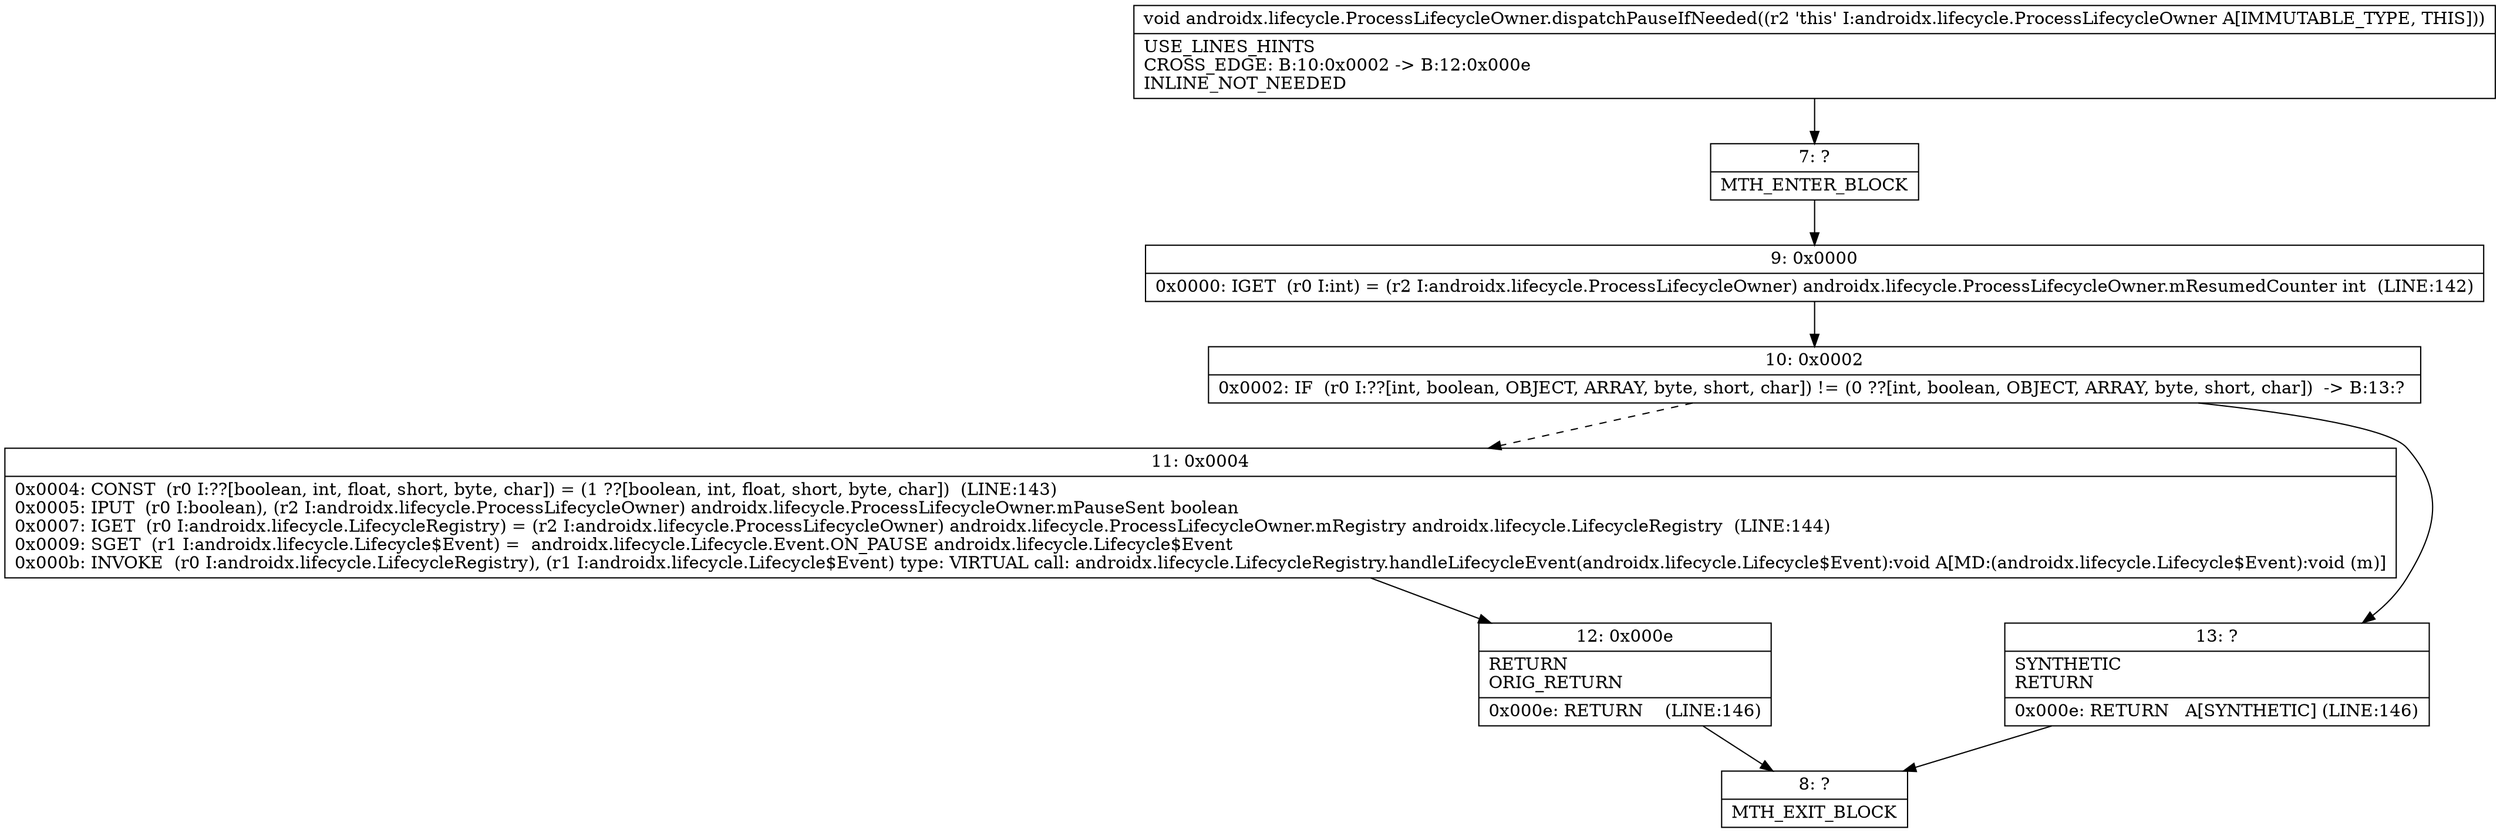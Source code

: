 digraph "CFG forandroidx.lifecycle.ProcessLifecycleOwner.dispatchPauseIfNeeded()V" {
Node_7 [shape=record,label="{7\:\ ?|MTH_ENTER_BLOCK\l}"];
Node_9 [shape=record,label="{9\:\ 0x0000|0x0000: IGET  (r0 I:int) = (r2 I:androidx.lifecycle.ProcessLifecycleOwner) androidx.lifecycle.ProcessLifecycleOwner.mResumedCounter int  (LINE:142)\l}"];
Node_10 [shape=record,label="{10\:\ 0x0002|0x0002: IF  (r0 I:??[int, boolean, OBJECT, ARRAY, byte, short, char]) != (0 ??[int, boolean, OBJECT, ARRAY, byte, short, char])  \-\> B:13:? \l}"];
Node_11 [shape=record,label="{11\:\ 0x0004|0x0004: CONST  (r0 I:??[boolean, int, float, short, byte, char]) = (1 ??[boolean, int, float, short, byte, char])  (LINE:143)\l0x0005: IPUT  (r0 I:boolean), (r2 I:androidx.lifecycle.ProcessLifecycleOwner) androidx.lifecycle.ProcessLifecycleOwner.mPauseSent boolean \l0x0007: IGET  (r0 I:androidx.lifecycle.LifecycleRegistry) = (r2 I:androidx.lifecycle.ProcessLifecycleOwner) androidx.lifecycle.ProcessLifecycleOwner.mRegistry androidx.lifecycle.LifecycleRegistry  (LINE:144)\l0x0009: SGET  (r1 I:androidx.lifecycle.Lifecycle$Event) =  androidx.lifecycle.Lifecycle.Event.ON_PAUSE androidx.lifecycle.Lifecycle$Event \l0x000b: INVOKE  (r0 I:androidx.lifecycle.LifecycleRegistry), (r1 I:androidx.lifecycle.Lifecycle$Event) type: VIRTUAL call: androidx.lifecycle.LifecycleRegistry.handleLifecycleEvent(androidx.lifecycle.Lifecycle$Event):void A[MD:(androidx.lifecycle.Lifecycle$Event):void (m)]\l}"];
Node_12 [shape=record,label="{12\:\ 0x000e|RETURN\lORIG_RETURN\l|0x000e: RETURN    (LINE:146)\l}"];
Node_8 [shape=record,label="{8\:\ ?|MTH_EXIT_BLOCK\l}"];
Node_13 [shape=record,label="{13\:\ ?|SYNTHETIC\lRETURN\l|0x000e: RETURN   A[SYNTHETIC] (LINE:146)\l}"];
MethodNode[shape=record,label="{void androidx.lifecycle.ProcessLifecycleOwner.dispatchPauseIfNeeded((r2 'this' I:androidx.lifecycle.ProcessLifecycleOwner A[IMMUTABLE_TYPE, THIS]))  | USE_LINES_HINTS\lCROSS_EDGE: B:10:0x0002 \-\> B:12:0x000e\lINLINE_NOT_NEEDED\l}"];
MethodNode -> Node_7;Node_7 -> Node_9;
Node_9 -> Node_10;
Node_10 -> Node_11[style=dashed];
Node_10 -> Node_13;
Node_11 -> Node_12;
Node_12 -> Node_8;
Node_13 -> Node_8;
}

